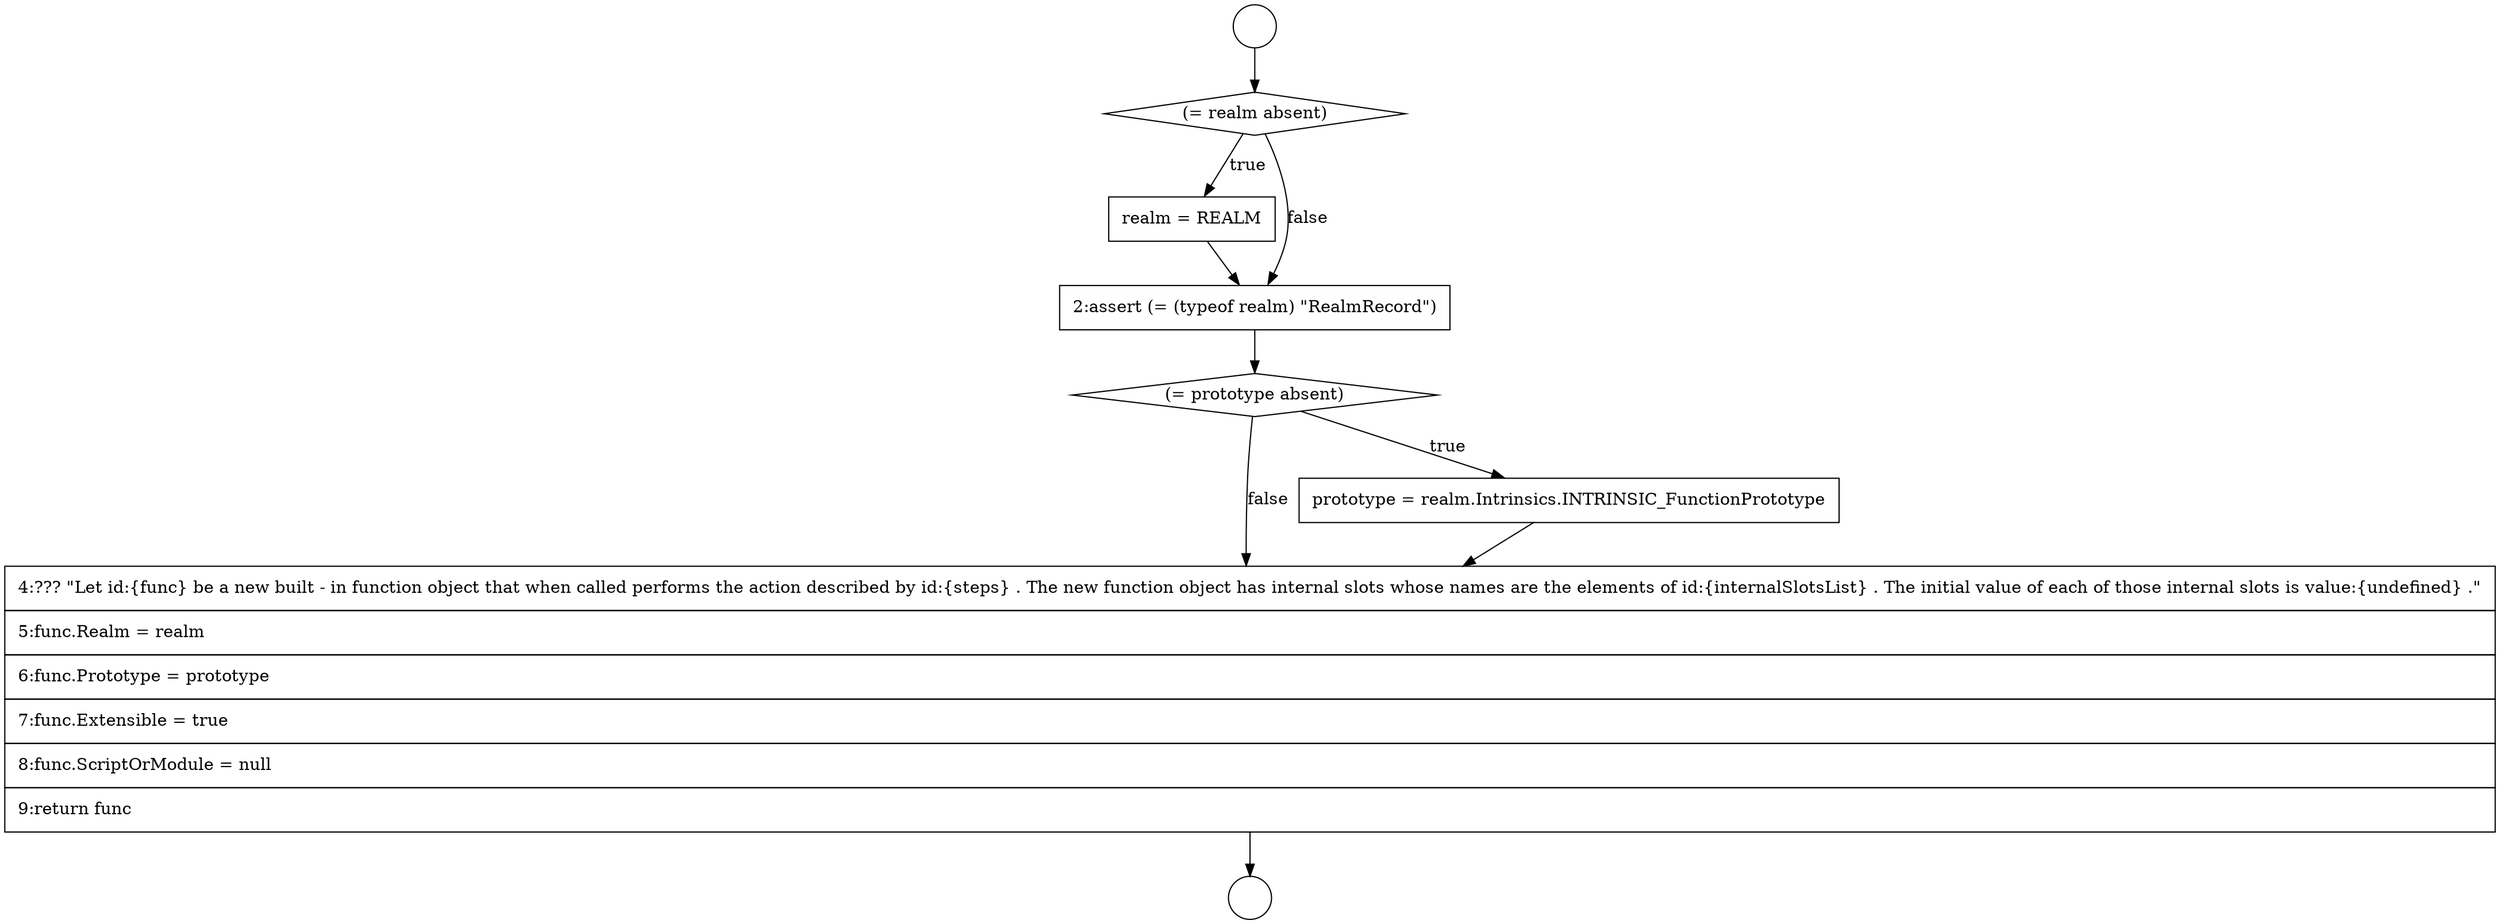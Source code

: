 digraph {
  node2263 [shape=none, margin=0, label=<<font color="black">
    <table border="0" cellborder="1" cellspacing="0" cellpadding="10">
      <tr><td align="left">4:??? &quot;Let id:{func} be a new built - in function object that when called performs the action described by id:{steps} . The new function object has internal slots whose names are the elements of id:{internalSlotsList} . The initial value of each of those internal slots is value:{undefined} .&quot;</td></tr>
      <tr><td align="left">5:func.Realm = realm</td></tr>
      <tr><td align="left">6:func.Prototype = prototype</td></tr>
      <tr><td align="left">7:func.Extensible = true</td></tr>
      <tr><td align="left">8:func.ScriptOrModule = null</td></tr>
      <tr><td align="left">9:return func</td></tr>
    </table>
  </font>> color="black" fillcolor="white" style=filled]
  node2259 [shape=none, margin=0, label=<<font color="black">
    <table border="0" cellborder="1" cellspacing="0" cellpadding="10">
      <tr><td align="left">realm = REALM</td></tr>
    </table>
  </font>> color="black" fillcolor="white" style=filled]
  node2260 [shape=none, margin=0, label=<<font color="black">
    <table border="0" cellborder="1" cellspacing="0" cellpadding="10">
      <tr><td align="left">2:assert (= (typeof realm) &quot;RealmRecord&quot;)</td></tr>
    </table>
  </font>> color="black" fillcolor="white" style=filled]
  node2257 [shape=circle label=" " color="black" fillcolor="white" style=filled]
  node2261 [shape=diamond, label=<<font color="black">(= prototype absent)</font>> color="black" fillcolor="white" style=filled]
  node2256 [shape=circle label=" " color="black" fillcolor="white" style=filled]
  node2262 [shape=none, margin=0, label=<<font color="black">
    <table border="0" cellborder="1" cellspacing="0" cellpadding="10">
      <tr><td align="left">prototype = realm.Intrinsics.INTRINSIC_FunctionPrototype</td></tr>
    </table>
  </font>> color="black" fillcolor="white" style=filled]
  node2258 [shape=diamond, label=<<font color="black">(= realm absent)</font>> color="black" fillcolor="white" style=filled]
  node2260 -> node2261 [ color="black"]
  node2263 -> node2257 [ color="black"]
  node2258 -> node2259 [label=<<font color="black">true</font>> color="black"]
  node2258 -> node2260 [label=<<font color="black">false</font>> color="black"]
  node2256 -> node2258 [ color="black"]
  node2261 -> node2262 [label=<<font color="black">true</font>> color="black"]
  node2261 -> node2263 [label=<<font color="black">false</font>> color="black"]
  node2262 -> node2263 [ color="black"]
  node2259 -> node2260 [ color="black"]
}
